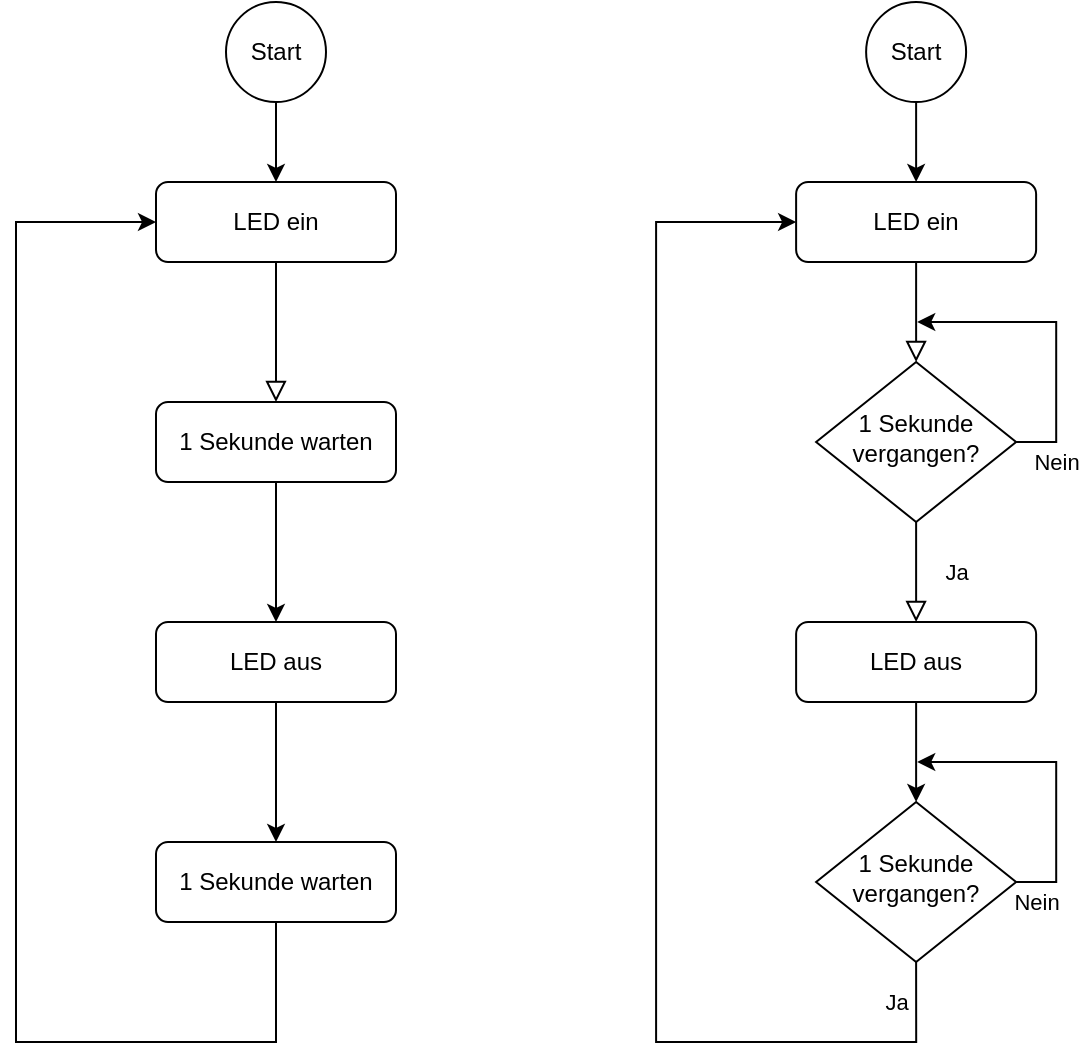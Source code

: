 <mxfile version="24.8.6">
  <diagram id="C5RBs43oDa-KdzZeNtuy" name="Page-1">
    <mxGraphModel dx="1687" dy="2188" grid="1" gridSize="10" guides="1" tooltips="1" connect="1" arrows="1" fold="1" page="1" pageScale="1" pageWidth="827" pageHeight="1169" math="0" shadow="0">
      <root>
        <mxCell id="WIyWlLk6GJQsqaUBKTNV-0" />
        <mxCell id="WIyWlLk6GJQsqaUBKTNV-1" parent="WIyWlLk6GJQsqaUBKTNV-0" />
        <mxCell id="WIyWlLk6GJQsqaUBKTNV-2" value="" style="rounded=0;html=1;jettySize=auto;orthogonalLoop=1;fontSize=11;endArrow=block;endFill=0;endSize=8;strokeWidth=1;shadow=0;labelBackgroundColor=none;edgeStyle=orthogonalEdgeStyle;" parent="WIyWlLk6GJQsqaUBKTNV-1" source="WIyWlLk6GJQsqaUBKTNV-3" target="WIyWlLk6GJQsqaUBKTNV-6" edge="1">
          <mxGeometry relative="1" as="geometry" />
        </mxCell>
        <mxCell id="WIyWlLk6GJQsqaUBKTNV-3" value="LED ein" style="rounded=1;whiteSpace=wrap;html=1;fontSize=12;glass=0;strokeWidth=1;shadow=0;" parent="WIyWlLk6GJQsqaUBKTNV-1" vertex="1">
          <mxGeometry x="510.06" y="-1020" width="120" height="40" as="geometry" />
        </mxCell>
        <mxCell id="WIyWlLk6GJQsqaUBKTNV-4" value="Ja" style="rounded=0;html=1;jettySize=auto;orthogonalLoop=1;fontSize=11;endArrow=block;endFill=0;endSize=8;strokeWidth=1;shadow=0;labelBackgroundColor=none;edgeStyle=orthogonalEdgeStyle;entryX=0.5;entryY=0;entryDx=0;entryDy=0;exitX=0.5;exitY=1;exitDx=0;exitDy=0;" parent="WIyWlLk6GJQsqaUBKTNV-1" source="WIyWlLk6GJQsqaUBKTNV-6" target="WIyWlLk6GJQsqaUBKTNV-12" edge="1">
          <mxGeometry y="20" relative="1" as="geometry">
            <mxPoint as="offset" />
          </mxGeometry>
        </mxCell>
        <mxCell id="1D_bEhsj5OnLIeOwqoj_-2" style="edgeStyle=orthogonalEdgeStyle;rounded=0;orthogonalLoop=1;jettySize=auto;html=1;exitX=1;exitY=0.5;exitDx=0;exitDy=0;" parent="WIyWlLk6GJQsqaUBKTNV-1" source="WIyWlLk6GJQsqaUBKTNV-6" edge="1">
          <mxGeometry relative="1" as="geometry">
            <mxPoint x="570.06" y="-950" as="targetPoint" />
          </mxGeometry>
        </mxCell>
        <mxCell id="1D_bEhsj5OnLIeOwqoj_-10" value="Nein" style="edgeLabel;html=1;align=center;verticalAlign=middle;resizable=0;points=[];" parent="1D_bEhsj5OnLIeOwqoj_-2" vertex="1" connectable="0">
          <mxGeometry x="-0.821" y="-8" relative="1" as="geometry">
            <mxPoint x="6" y="2" as="offset" />
          </mxGeometry>
        </mxCell>
        <mxCell id="WIyWlLk6GJQsqaUBKTNV-6" value="1 Sekunde vergangen?" style="rhombus;whiteSpace=wrap;html=1;shadow=0;fontFamily=Helvetica;fontSize=12;align=center;strokeWidth=1;spacing=6;spacingTop=-4;" parent="WIyWlLk6GJQsqaUBKTNV-1" vertex="1">
          <mxGeometry x="520.06" y="-930" width="100" height="80" as="geometry" />
        </mxCell>
        <mxCell id="1D_bEhsj5OnLIeOwqoj_-6" style="edgeStyle=orthogonalEdgeStyle;rounded=0;orthogonalLoop=1;jettySize=auto;html=1;exitX=0.5;exitY=1;exitDx=0;exitDy=0;entryX=0;entryY=0.5;entryDx=0;entryDy=0;" parent="WIyWlLk6GJQsqaUBKTNV-1" source="WIyWlLk6GJQsqaUBKTNV-10" target="WIyWlLk6GJQsqaUBKTNV-3" edge="1">
          <mxGeometry relative="1" as="geometry">
            <Array as="points">
              <mxPoint x="570.06" y="-590" />
              <mxPoint x="440.06" y="-590" />
              <mxPoint x="440.06" y="-1000" />
            </Array>
          </mxGeometry>
        </mxCell>
        <mxCell id="1D_bEhsj5OnLIeOwqoj_-9" value="Ja" style="edgeLabel;html=1;align=center;verticalAlign=middle;resizable=0;points=[];" parent="1D_bEhsj5OnLIeOwqoj_-6" vertex="1" connectable="0">
          <mxGeometry x="-0.876" relative="1" as="geometry">
            <mxPoint x="-10" y="-20" as="offset" />
          </mxGeometry>
        </mxCell>
        <mxCell id="1D_bEhsj5OnLIeOwqoj_-7" style="edgeStyle=orthogonalEdgeStyle;rounded=0;orthogonalLoop=1;jettySize=auto;html=1;exitX=1;exitY=0.5;exitDx=0;exitDy=0;" parent="WIyWlLk6GJQsqaUBKTNV-1" source="WIyWlLk6GJQsqaUBKTNV-10" edge="1">
          <mxGeometry relative="1" as="geometry">
            <mxPoint x="570.06" y="-730" as="targetPoint" />
          </mxGeometry>
        </mxCell>
        <mxCell id="1D_bEhsj5OnLIeOwqoj_-8" value="Nein" style="edgeLabel;html=1;align=center;verticalAlign=middle;resizable=0;points=[];" parent="1D_bEhsj5OnLIeOwqoj_-7" vertex="1" connectable="0">
          <mxGeometry x="-0.169" y="5" relative="1" as="geometry">
            <mxPoint x="-5" y="52" as="offset" />
          </mxGeometry>
        </mxCell>
        <mxCell id="WIyWlLk6GJQsqaUBKTNV-10" value="1 Sekunde vergangen?" style="rhombus;whiteSpace=wrap;html=1;shadow=0;fontFamily=Helvetica;fontSize=12;align=center;strokeWidth=1;spacing=6;spacingTop=-4;" parent="WIyWlLk6GJQsqaUBKTNV-1" vertex="1">
          <mxGeometry x="520.06" y="-710" width="100" height="80" as="geometry" />
        </mxCell>
        <mxCell id="1D_bEhsj5OnLIeOwqoj_-5" style="edgeStyle=orthogonalEdgeStyle;rounded=0;orthogonalLoop=1;jettySize=auto;html=1;exitX=0.5;exitY=1;exitDx=0;exitDy=0;entryX=0.5;entryY=0;entryDx=0;entryDy=0;" parent="WIyWlLk6GJQsqaUBKTNV-1" source="WIyWlLk6GJQsqaUBKTNV-12" target="WIyWlLk6GJQsqaUBKTNV-10" edge="1">
          <mxGeometry relative="1" as="geometry" />
        </mxCell>
        <mxCell id="WIyWlLk6GJQsqaUBKTNV-12" value="LED aus" style="rounded=1;whiteSpace=wrap;html=1;fontSize=12;glass=0;strokeWidth=1;shadow=0;" parent="WIyWlLk6GJQsqaUBKTNV-1" vertex="1">
          <mxGeometry x="510.06" y="-800" width="120" height="40" as="geometry" />
        </mxCell>
        <mxCell id="1D_bEhsj5OnLIeOwqoj_-1" style="edgeStyle=orthogonalEdgeStyle;rounded=0;orthogonalLoop=1;jettySize=auto;html=1;exitX=0.5;exitY=1;exitDx=0;exitDy=0;entryX=0.5;entryY=0;entryDx=0;entryDy=0;" parent="WIyWlLk6GJQsqaUBKTNV-1" source="1D_bEhsj5OnLIeOwqoj_-0" target="WIyWlLk6GJQsqaUBKTNV-3" edge="1">
          <mxGeometry relative="1" as="geometry" />
        </mxCell>
        <mxCell id="1D_bEhsj5OnLIeOwqoj_-0" value="&lt;div&gt;Start&lt;/div&gt;" style="ellipse;whiteSpace=wrap;html=1;" parent="WIyWlLk6GJQsqaUBKTNV-1" vertex="1">
          <mxGeometry x="545.06" y="-1110" width="50" height="50" as="geometry" />
        </mxCell>
        <mxCell id="uBJ8KjWRZz9OECGpBq9u-0" value="" style="rounded=0;html=1;jettySize=auto;orthogonalLoop=1;fontSize=11;endArrow=block;endFill=0;endSize=8;strokeWidth=1;shadow=0;labelBackgroundColor=none;edgeStyle=orthogonalEdgeStyle;" edge="1" source="uBJ8KjWRZz9OECGpBq9u-1" target="uBJ8KjWRZz9OECGpBq9u-16" parent="WIyWlLk6GJQsqaUBKTNV-1">
          <mxGeometry relative="1" as="geometry">
            <mxPoint x="250" y="-930" as="targetPoint" />
          </mxGeometry>
        </mxCell>
        <mxCell id="uBJ8KjWRZz9OECGpBq9u-1" value="LED ein" style="rounded=1;whiteSpace=wrap;html=1;fontSize=12;glass=0;strokeWidth=1;shadow=0;" vertex="1" parent="WIyWlLk6GJQsqaUBKTNV-1">
          <mxGeometry x="190" y="-1020" width="120" height="40" as="geometry" />
        </mxCell>
        <mxCell id="uBJ8KjWRZz9OECGpBq9u-6" style="edgeStyle=orthogonalEdgeStyle;rounded=0;orthogonalLoop=1;jettySize=auto;html=1;exitX=0.5;exitY=1;exitDx=0;exitDy=0;entryX=0;entryY=0.5;entryDx=0;entryDy=0;" edge="1" source="uBJ8KjWRZz9OECGpBq9u-17" target="uBJ8KjWRZz9OECGpBq9u-1" parent="WIyWlLk6GJQsqaUBKTNV-1">
          <mxGeometry relative="1" as="geometry">
            <Array as="points">
              <mxPoint x="250" y="-590" />
              <mxPoint x="120" y="-590" />
              <mxPoint x="120" y="-1000" />
            </Array>
            <mxPoint x="250" y="-630" as="sourcePoint" />
          </mxGeometry>
        </mxCell>
        <mxCell id="uBJ8KjWRZz9OECGpBq9u-11" style="edgeStyle=orthogonalEdgeStyle;rounded=0;orthogonalLoop=1;jettySize=auto;html=1;exitX=0.5;exitY=1;exitDx=0;exitDy=0;entryX=0.5;entryY=0;entryDx=0;entryDy=0;" edge="1" source="uBJ8KjWRZz9OECGpBq9u-12" target="uBJ8KjWRZz9OECGpBq9u-17" parent="WIyWlLk6GJQsqaUBKTNV-1">
          <mxGeometry relative="1" as="geometry">
            <mxPoint x="250" y="-710" as="targetPoint" />
          </mxGeometry>
        </mxCell>
        <mxCell id="uBJ8KjWRZz9OECGpBq9u-12" value="LED aus" style="rounded=1;whiteSpace=wrap;html=1;fontSize=12;glass=0;strokeWidth=1;shadow=0;" vertex="1" parent="WIyWlLk6GJQsqaUBKTNV-1">
          <mxGeometry x="190" y="-800" width="120" height="40" as="geometry" />
        </mxCell>
        <mxCell id="uBJ8KjWRZz9OECGpBq9u-13" style="edgeStyle=orthogonalEdgeStyle;rounded=0;orthogonalLoop=1;jettySize=auto;html=1;exitX=0.5;exitY=1;exitDx=0;exitDy=0;entryX=0.5;entryY=0;entryDx=0;entryDy=0;" edge="1" source="uBJ8KjWRZz9OECGpBq9u-14" target="uBJ8KjWRZz9OECGpBq9u-1" parent="WIyWlLk6GJQsqaUBKTNV-1">
          <mxGeometry relative="1" as="geometry" />
        </mxCell>
        <mxCell id="uBJ8KjWRZz9OECGpBq9u-14" value="&lt;div&gt;Start&lt;/div&gt;" style="ellipse;whiteSpace=wrap;html=1;" vertex="1" parent="WIyWlLk6GJQsqaUBKTNV-1">
          <mxGeometry x="225" y="-1110" width="50" height="50" as="geometry" />
        </mxCell>
        <mxCell id="uBJ8KjWRZz9OECGpBq9u-19" style="edgeStyle=orthogonalEdgeStyle;rounded=0;orthogonalLoop=1;jettySize=auto;html=1;exitX=0.5;exitY=1;exitDx=0;exitDy=0;entryX=0.5;entryY=0;entryDx=0;entryDy=0;" edge="1" parent="WIyWlLk6GJQsqaUBKTNV-1" source="uBJ8KjWRZz9OECGpBq9u-16" target="uBJ8KjWRZz9OECGpBq9u-12">
          <mxGeometry relative="1" as="geometry" />
        </mxCell>
        <mxCell id="uBJ8KjWRZz9OECGpBq9u-16" value="1 Sekunde warten" style="rounded=1;whiteSpace=wrap;html=1;fontSize=12;glass=0;strokeWidth=1;shadow=0;" vertex="1" parent="WIyWlLk6GJQsqaUBKTNV-1">
          <mxGeometry x="190" y="-910" width="120" height="40" as="geometry" />
        </mxCell>
        <mxCell id="uBJ8KjWRZz9OECGpBq9u-17" value="1 Sekunde warten" style="rounded=1;whiteSpace=wrap;html=1;fontSize=12;glass=0;strokeWidth=1;shadow=0;" vertex="1" parent="WIyWlLk6GJQsqaUBKTNV-1">
          <mxGeometry x="190" y="-690" width="120" height="40" as="geometry" />
        </mxCell>
      </root>
    </mxGraphModel>
  </diagram>
</mxfile>
